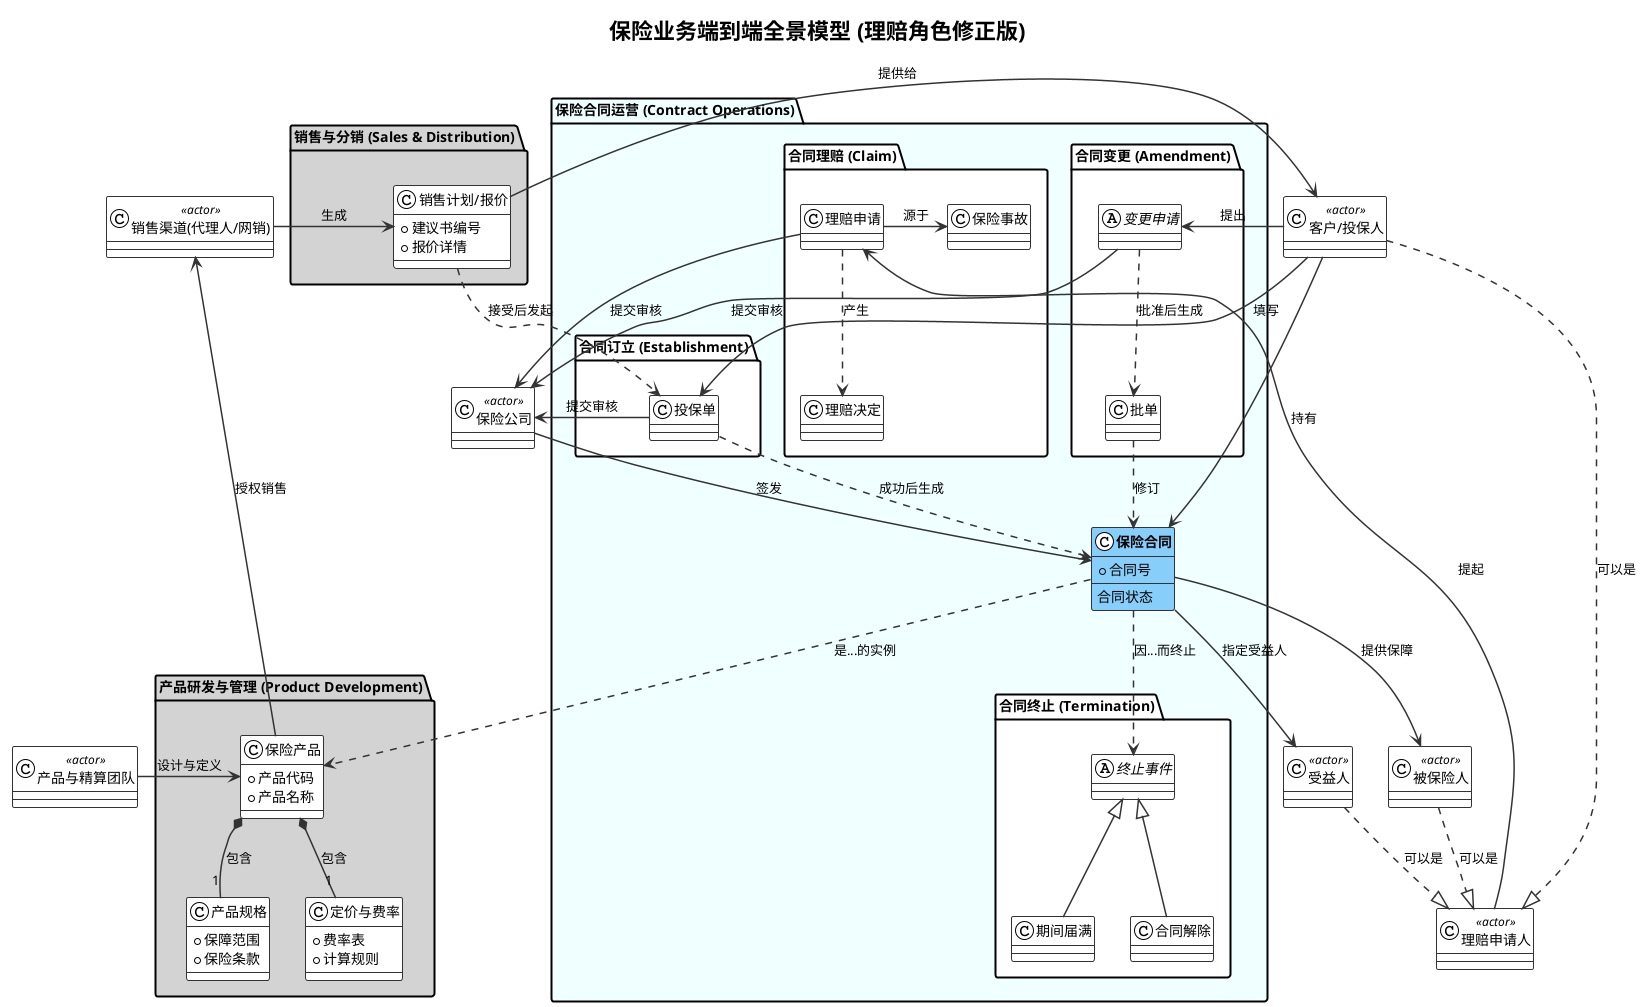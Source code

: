 @startuml
!theme plain
title "保险业务端到端全景模型 (理赔角色修正版)"

skinparam actorStyle awesome
skinparam package {
  borderColor #000000
  borderThickness 2
}
skinparam arrow {
  thickness 1.5
}
skinparam class {
  backgroundColor #White
  borderColor #333333
  arrowColor #333333
}
skinparam abstract {
  backgroundColor #FFFACD
}

' =========================================
' 0. 全局参与者 (Global Actors)
' =========================================
class "产品与精算团队" as ProductTeam <<actor>>
class "销售渠道(代理人/网销)" as SalesChannel <<actor>>
class "客户/投保人" as Policyholder <<actor>>
class "被保险人" as Insured <<actor>>
class "受益人" as Beneficiary <<actor>>
class "保险公司" as Insurer <<actor>>

' V-- CHANGE 1: A new, specific role for the claimant is added. --V
class "理赔申请人" as Claimant <<actor>>

' V-- CHANGE 2: Relationships are added to show who can be a claimant. --V
Policyholder ..|> Claimant : "可以是"
Insured ..|> Claimant : "可以是"
Beneficiary ..|> Claimant : "可以是"


' =========================================
' 1. 产品研发阶段 (Product Development)
' =========================================
package "产品研发与管理 (Product Development)" #LightGrey {
  class "保险产品" as Product {
    + 产品代码
    + 产品名称
  }
  class "产品规格" as ProductSpec {
    + 保障范围
    + 保险条款
  }
  class "定价与费率" as Pricing {
    + 费率表
    + 计算规则
  }
  ProductTeam -> Product : "设计与定义"
  Product *-- "1" ProductSpec : "包含"
  Product *-- "1" Pricing : "包含"
}


' =========================================
' 2. 销售与分销阶段 (Sales & Distribution)
' =========================================
package "销售与分销 (Sales & Distribution)" #LightGrey {
  class "销售计划/报价" as Proposal {
    + 建议书编号
    + 报价详情
  }
  SalesChannel -> Proposal : "生成"
  Proposal -> Policyholder : "提供给"
}


' =========================================
' 3. 保险合同运营阶段 (Contract Operations)
' =========================================
package "保险合同运营 (Contract Operations)" #Azure {
  class "<b>保险合同</b>" as Contract #LightSkyBlue {
    + 合同号
    --
    合同状态
  }

  ' 合同运营内部的静态关系
  Contract --> Insured : "提供保障"
  Contract --> Beneficiary : "指定受益人"
  Policyholder --> Contract : "持有"
  Insurer --> Contract : "签发"

  package "合同订立 (Establishment)" {
    class Application as "投保单"
    Policyholder -> Application : "填写"
    Application -> Insurer : "提交审核"
    Application ..> Contract : "成功后生成"
  }

  package "合同变更 (Amendment)" {
    abstract class ChangeRequest as "变更申请"
    class Endorsement as "批单"
    Policyholder -> ChangeRequest : "提出"
    ChangeRequest -> Insurer : "提交审核"
    ChangeRequest ..> Endorsement : "批准后生成"
    Endorsement ..> Contract : "修订"
  }

  package "合同理赔 (Claim)" {
    class Claim as "理赔申请"
    class InsuredEvent as "保险事故"
    class ClaimDecision as "理赔决定"
    ' V-- CHANGE 3: The action now originates from the correct Claimant role. --V
    Claimant -> Claim : "提起"
    Claim -> InsuredEvent : "源于"
    Claim -> Insurer : "提交审核"
    Claim ..> ClaimDecision : "产生"
  }

  package "合同终止 (Termination)" {
    abstract class TerminationEvent as "终止事件"
    class ExpirationEvent as "期间届满" extends TerminationEvent
    class RescissionEvent as "合同解除" extends TerminationEvent
    Contract ..> TerminationEvent : "因...而终止"
  }
}

' =========================================
' 4. 跨阶段核心关联 (Cross-Stage Core Relationships)
' =========================================
Product -> SalesChannel : "授权销售"
Proposal ..> Application : "接受后发起"
Contract ..> Product : "是...的实例"

@enduml